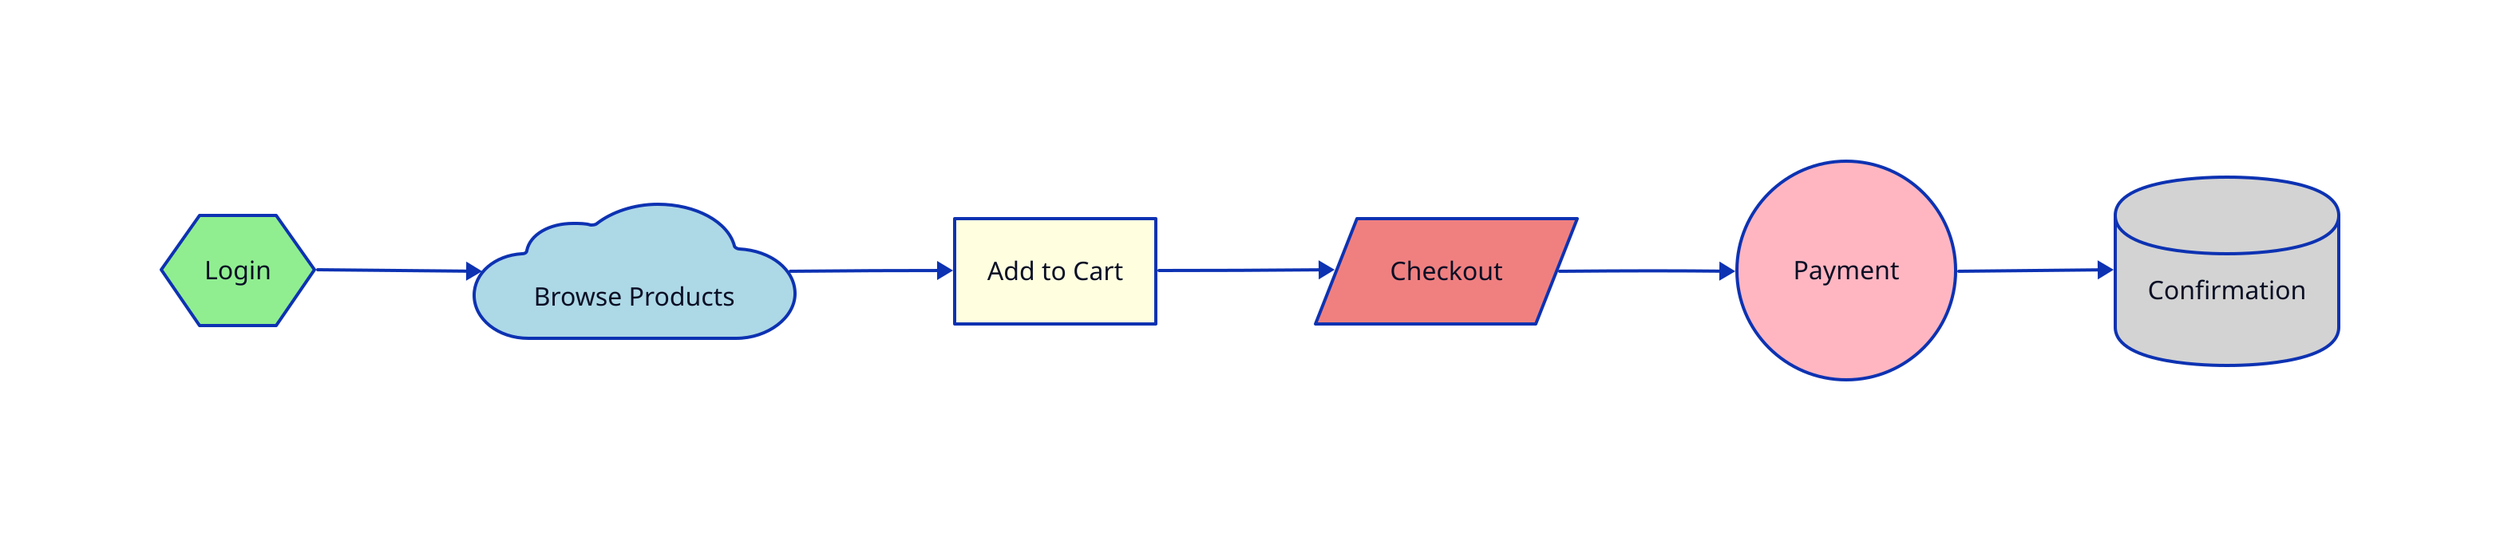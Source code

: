 direction: right

login: "Login" {
  shape: hexagon
  style: {
    fill: lightgreen
  }
}

browse: "Browse Products" {
  shape: cloud
  style: {
    fill: lightblue
  }
}

cart: "Add to Cart" {
  shape: rectangle
  style: {
    fill: lightyellow
  }
}

checkout: "Checkout" {
  shape: parallelogram
  style: {
    fill: lightcoral
  }
}

payment: "Payment" {
  shape: circle
  style: {
    fill: lightpink
  }
}

confirmation: "Confirmation" {
  shape: cylinder
  style: {
    fill: lightgray
  }
}

login -> browse
browse -> cart
cart -> checkout
checkout -> payment
payment -> confirmation